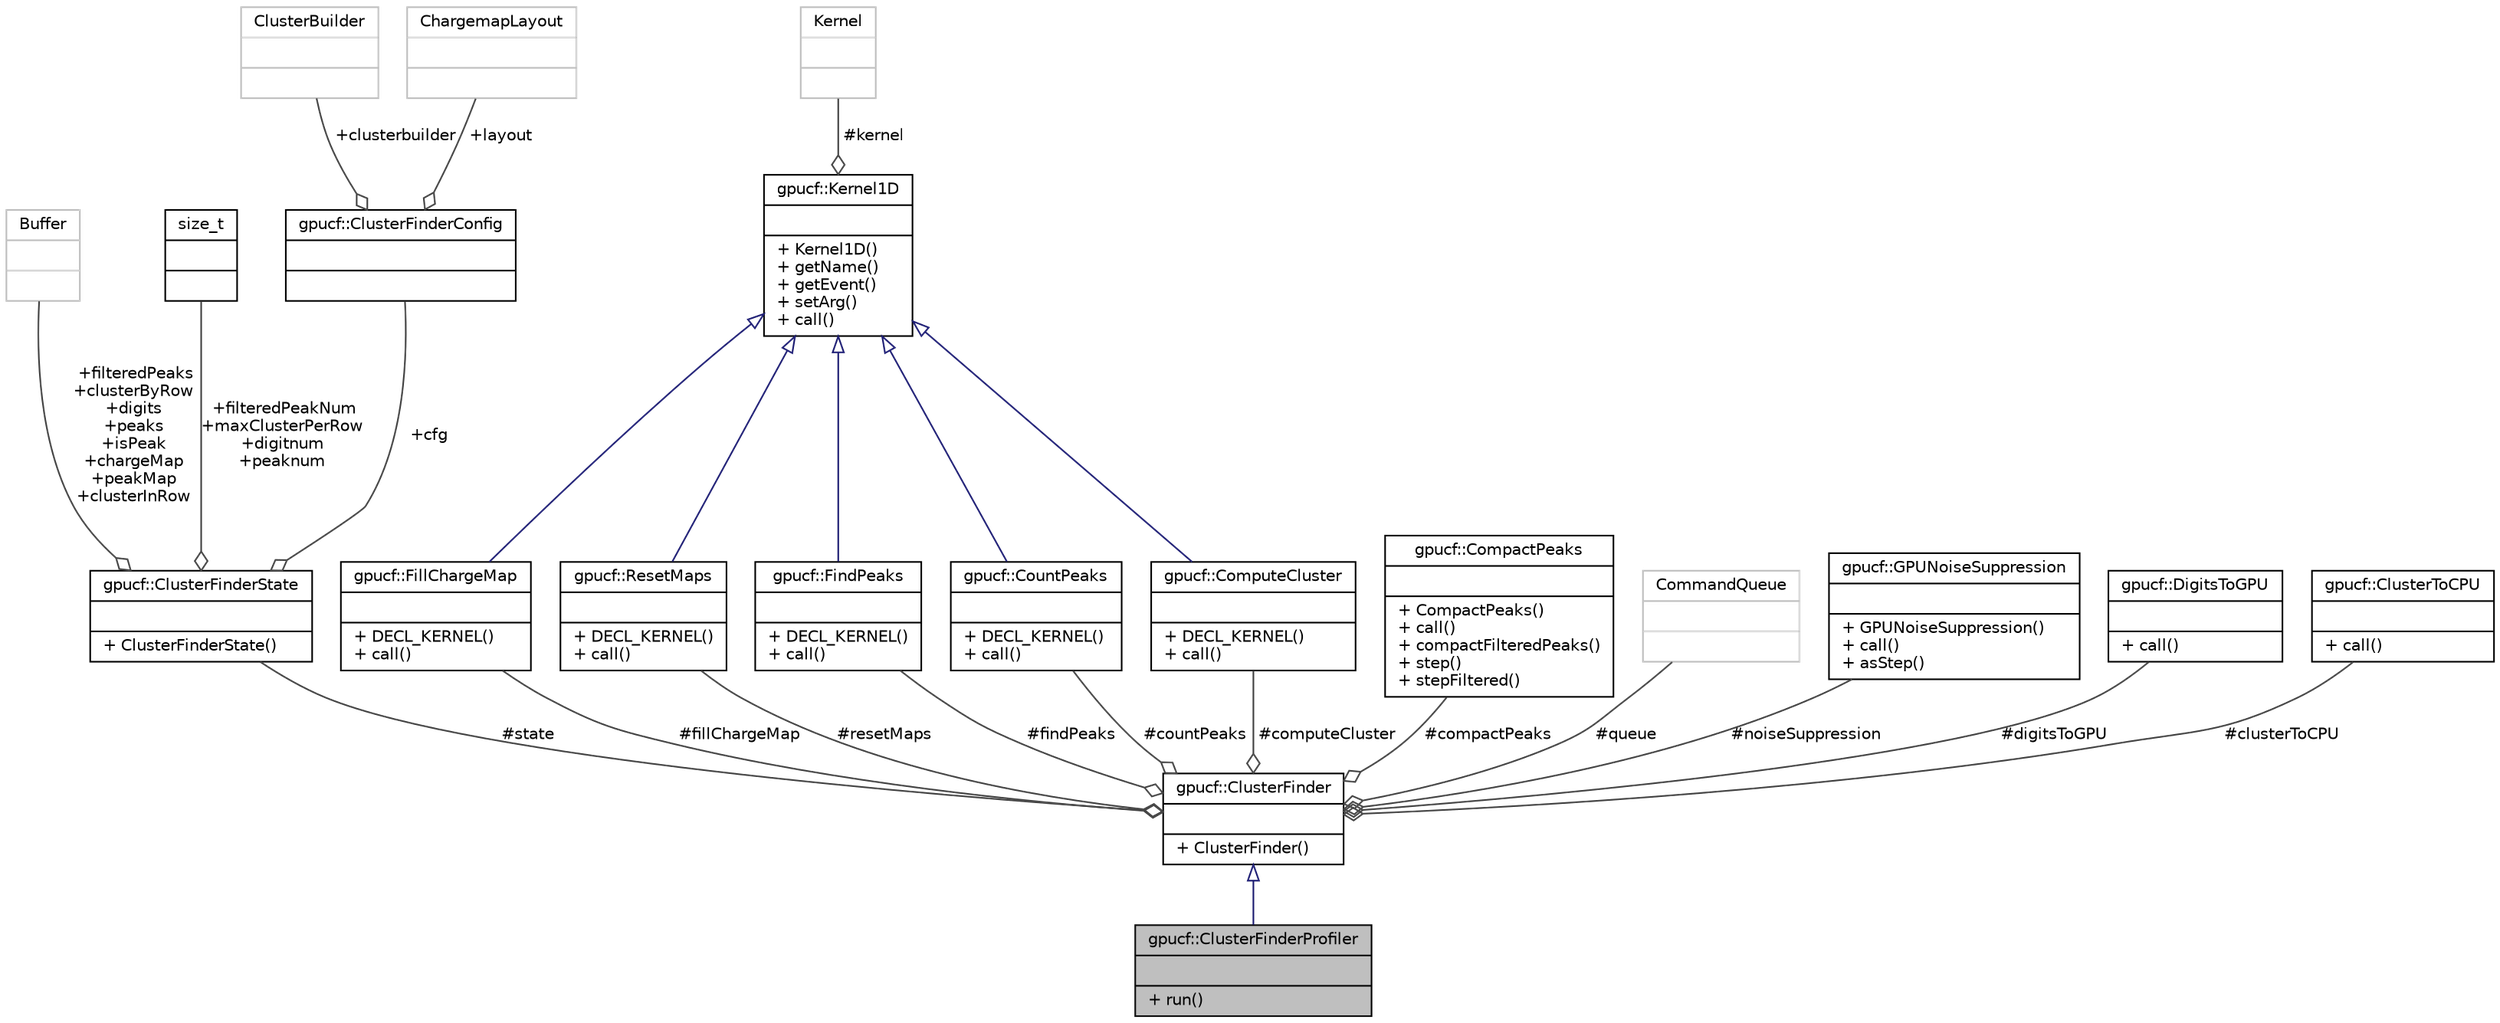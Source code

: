 digraph "gpucf::ClusterFinderProfiler"
{
 // INTERACTIVE_SVG=YES
  bgcolor="transparent";
  edge [fontname="Helvetica",fontsize="10",labelfontname="Helvetica",labelfontsize="10"];
  node [fontname="Helvetica",fontsize="10",shape=record];
  Node1 [label="{gpucf::ClusterFinderProfiler\n||+ run()\l}",height=0.2,width=0.4,color="black", fillcolor="grey75", style="filled", fontcolor="black"];
  Node2 -> Node1 [dir="back",color="midnightblue",fontsize="10",style="solid",arrowtail="onormal",fontname="Helvetica"];
  Node2 [label="{gpucf::ClusterFinder\n||+ ClusterFinder()\l}",height=0.2,width=0.4,color="black",URL="$d3/d32/classgpucf_1_1ClusterFinder.html"];
  Node3 -> Node2 [color="grey25",fontsize="10",style="solid",label=" #state" ,arrowhead="odiamond",fontname="Helvetica"];
  Node3 [label="{gpucf::ClusterFinderState\n||+ ClusterFinderState()\l}",height=0.2,width=0.4,color="black",URL="$df/d03/structgpucf_1_1ClusterFinderState.html"];
  Node4 -> Node3 [color="grey25",fontsize="10",style="solid",label=" +filteredPeaks\n+clusterByRow\n+digits\n+peaks\n+isPeak\n+chargeMap\n+peakMap\n+clusterInRow" ,arrowhead="odiamond",fontname="Helvetica"];
  Node4 [label="{Buffer\n||}",height=0.2,width=0.4,color="grey75"];
  Node5 -> Node3 [color="grey25",fontsize="10",style="solid",label=" +filteredPeakNum\n+maxClusterPerRow\n+digitnum\n+peaknum" ,arrowhead="odiamond",fontname="Helvetica"];
  Node5 [label="{size_t\n||}",height=0.2,width=0.4,color="black",URL="$dd/de2/classsize__t.html"];
  Node6 -> Node3 [color="grey25",fontsize="10",style="solid",label=" +cfg" ,arrowhead="odiamond",fontname="Helvetica"];
  Node6 [label="{gpucf::ClusterFinderConfig\n||}",height=0.2,width=0.4,color="black",URL="$da/daa/structgpucf_1_1ClusterFinderConfig.html"];
  Node7 -> Node6 [color="grey25",fontsize="10",style="solid",label=" +clusterbuilder" ,arrowhead="odiamond",fontname="Helvetica"];
  Node7 [label="{ClusterBuilder\n||}",height=0.2,width=0.4,color="grey75"];
  Node8 -> Node6 [color="grey25",fontsize="10",style="solid",label=" +layout" ,arrowhead="odiamond",fontname="Helvetica"];
  Node8 [label="{ChargemapLayout\n||}",height=0.2,width=0.4,color="grey75"];
  Node9 -> Node2 [color="grey25",fontsize="10",style="solid",label=" #fillChargeMap" ,arrowhead="odiamond",fontname="Helvetica"];
  Node9 [label="{gpucf::FillChargeMap\n||+ DECL_KERNEL()\l+ call()\l}",height=0.2,width=0.4,color="black",URL="$d8/de4/classgpucf_1_1FillChargeMap.html"];
  Node10 -> Node9 [dir="back",color="midnightblue",fontsize="10",style="solid",arrowtail="onormal",fontname="Helvetica"];
  Node10 [label="{gpucf::Kernel1D\n||+ Kernel1D()\l+ getName()\l+ getEvent()\l+ setArg()\l+ call()\l}",height=0.2,width=0.4,color="black",URL="$d3/d20/classgpucf_1_1Kernel1D.html"];
  Node11 -> Node10 [color="grey25",fontsize="10",style="solid",label=" #kernel" ,arrowhead="odiamond",fontname="Helvetica"];
  Node11 [label="{Kernel\n||}",height=0.2,width=0.4,color="grey75"];
  Node12 -> Node2 [color="grey25",fontsize="10",style="solid",label=" #compactPeaks" ,arrowhead="odiamond",fontname="Helvetica"];
  Node12 [label="{gpucf::CompactPeaks\n||+ CompactPeaks()\l+ call()\l+ compactFilteredPeaks()\l+ step()\l+ stepFiltered()\l}",height=0.2,width=0.4,color="black",URL="$d5/d63/classgpucf_1_1CompactPeaks.html"];
  Node13 -> Node2 [color="grey25",fontsize="10",style="solid",label=" #resetMaps" ,arrowhead="odiamond",fontname="Helvetica"];
  Node13 [label="{gpucf::ResetMaps\n||+ DECL_KERNEL()\l+ call()\l}",height=0.2,width=0.4,color="black",URL="$d8/d9f/classgpucf_1_1ResetMaps.html"];
  Node10 -> Node13 [dir="back",color="midnightblue",fontsize="10",style="solid",arrowtail="onormal",fontname="Helvetica"];
  Node14 -> Node2 [color="grey25",fontsize="10",style="solid",label=" #findPeaks" ,arrowhead="odiamond",fontname="Helvetica"];
  Node14 [label="{gpucf::FindPeaks\n||+ DECL_KERNEL()\l+ call()\l}",height=0.2,width=0.4,color="black",URL="$d7/d29/classgpucf_1_1FindPeaks.html"];
  Node10 -> Node14 [dir="back",color="midnightblue",fontsize="10",style="solid",arrowtail="onormal",fontname="Helvetica"];
  Node15 -> Node2 [color="grey25",fontsize="10",style="solid",label=" #queue" ,arrowhead="odiamond",fontname="Helvetica"];
  Node15 [label="{CommandQueue\n||}",height=0.2,width=0.4,color="grey75"];
  Node16 -> Node2 [color="grey25",fontsize="10",style="solid",label=" #countPeaks" ,arrowhead="odiamond",fontname="Helvetica"];
  Node16 [label="{gpucf::CountPeaks\n||+ DECL_KERNEL()\l+ call()\l}",height=0.2,width=0.4,color="black",URL="$d8/d88/classgpucf_1_1CountPeaks.html"];
  Node10 -> Node16 [dir="back",color="midnightblue",fontsize="10",style="solid",arrowtail="onormal",fontname="Helvetica"];
  Node17 -> Node2 [color="grey25",fontsize="10",style="solid",label=" #computeCluster" ,arrowhead="odiamond",fontname="Helvetica"];
  Node17 [label="{gpucf::ComputeCluster\n||+ DECL_KERNEL()\l+ call()\l}",height=0.2,width=0.4,color="black",URL="$db/d3d/classgpucf_1_1ComputeCluster.html"];
  Node10 -> Node17 [dir="back",color="midnightblue",fontsize="10",style="solid",arrowtail="onormal",fontname="Helvetica"];
  Node18 -> Node2 [color="grey25",fontsize="10",style="solid",label=" #noiseSuppression" ,arrowhead="odiamond",fontname="Helvetica"];
  Node18 [label="{gpucf::GPUNoiseSuppression\n||+ GPUNoiseSuppression()\l+ call()\l+ asStep()\l}",height=0.2,width=0.4,color="black",URL="$d5/d40/classgpucf_1_1GPUNoiseSuppression.html"];
  Node19 -> Node2 [color="grey25",fontsize="10",style="solid",label=" #digitsToGPU" ,arrowhead="odiamond",fontname="Helvetica"];
  Node19 [label="{gpucf::DigitsToGPU\n||+ call()\l}",height=0.2,width=0.4,color="black",URL="$de/d12/classgpucf_1_1DigitsToGPU.html"];
  Node20 -> Node2 [color="grey25",fontsize="10",style="solid",label=" #clusterToCPU" ,arrowhead="odiamond",fontname="Helvetica"];
  Node20 [label="{gpucf::ClusterToCPU\n||+ call()\l}",height=0.2,width=0.4,color="black",URL="$de/dd3/classgpucf_1_1ClusterToCPU.html"];
}
